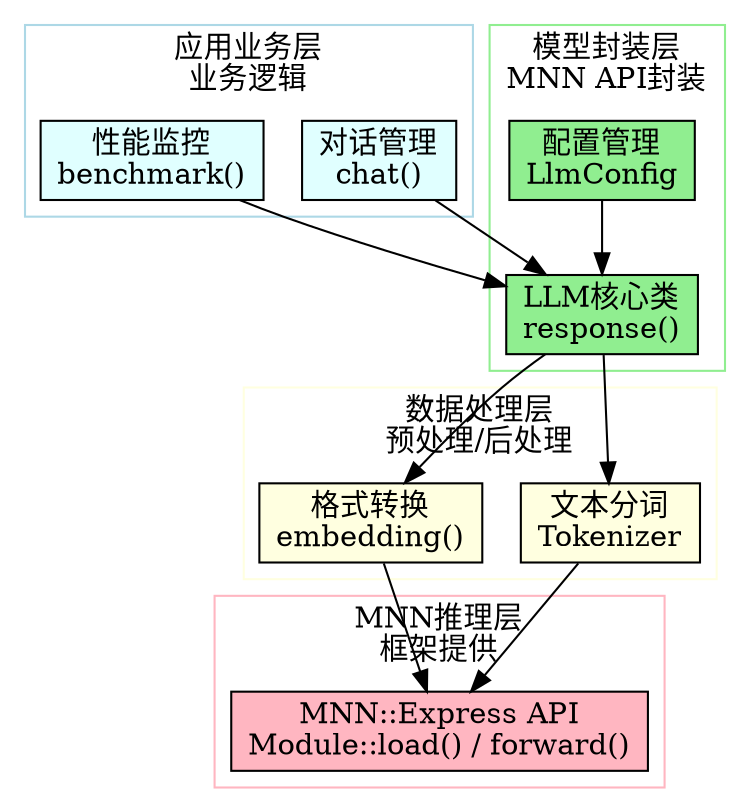 digraph MNN_LLM_Architecture {
    rankdir=TB;
    node [shape=rectangle, style=filled];
    
    // 应用业务层
    subgraph cluster_app {
        label="应用业务层\n业务逻辑";
        color=lightblue;
        chat [label="对话管理\nchat()", fillcolor=lightcyan];
        benchmark [label="性能监控\nbenchmark()", fillcolor=lightcyan];
    }
    
    // 模型封装层
    subgraph cluster_model {
        label="模型封装层\nMNN API封装";
        color=lightgreen;
        llm_core [label="LLM核心类\nresponse()", fillcolor=lightgreen];
        config [label="配置管理\nLlmConfig", fillcolor=lightgreen];
    }
    
    // 数据处理层
    subgraph cluster_data {
        label="数据处理层\n预处理/后处理";
        color=lightyellow;
        tokenizer [label="文本分词\nTokenizer", fillcolor=lightyellow];
        embedding [label="格式转换\nembedding()", fillcolor=lightyellow];
    }
    
    // MNN推理层
    subgraph cluster_mnn {
        label="MNN推理层\n框架提供";
        color=lightpink;
        mnn_api [label="MNN::Express API\nModule::load() / forward()", fillcolor=lightpink];
    }
    
    // 连接关系
    chat -> llm_core;
    benchmark -> llm_core;
    config -> llm_core;
    llm_core -> tokenizer;
    llm_core -> embedding;
    tokenizer -> mnn_api;
    embedding -> mnn_api;
}